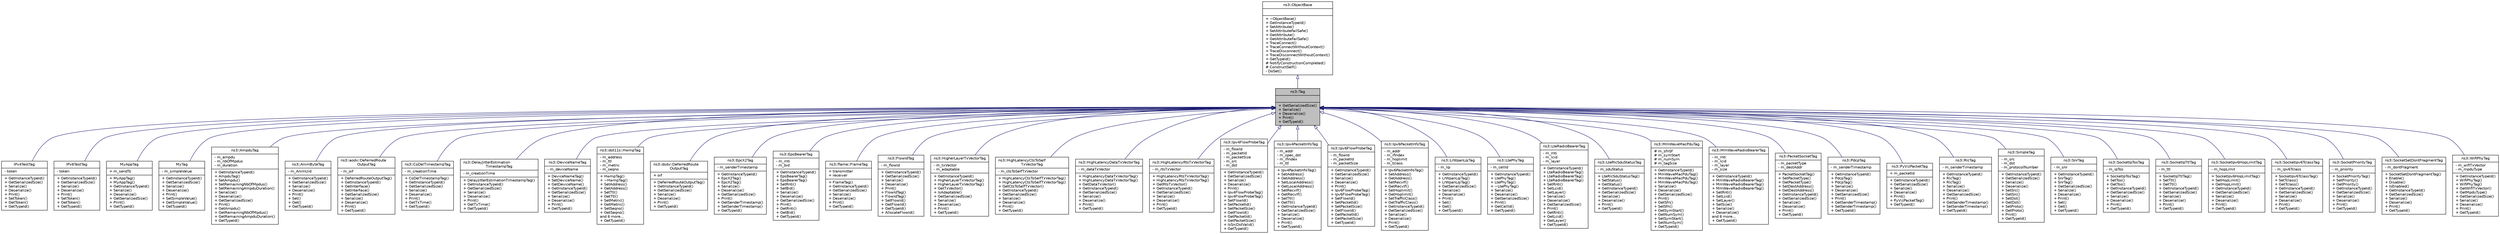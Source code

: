 digraph "ns3::Tag"
{
  edge [fontname="Helvetica",fontsize="10",labelfontname="Helvetica",labelfontsize="10"];
  node [fontname="Helvetica",fontsize="10",shape=record];
  Node1 [label="{ns3::Tag\n||+ GetSerializedSize()\l+ Serialize()\l+ Deserialize()\l+ Print()\l+ GetTypeId()\l}",height=0.2,width=0.4,color="black", fillcolor="grey75", style="filled", fontcolor="black"];
  Node2 -> Node1 [dir="back",color="midnightblue",fontsize="10",style="solid",arrowtail="onormal"];
  Node2 [label="{ns3::ObjectBase\n||+ ~ObjectBase()\l+ GetInstanceTypeId()\l+ SetAttribute()\l+ SetAttributeFailSafe()\l+ GetAttribute()\l+ GetAttributeFailSafe()\l+ TraceConnect()\l+ TraceConnectWithoutContext()\l+ TraceDisconnect()\l+ TraceDisconnectWithoutContext()\l+ GetTypeId()\l# NotifyConstructionCompleted()\l# ConstructSelf()\l- DoSet()\l}",height=0.2,width=0.4,color="black", fillcolor="white", style="filled",URL="$d2/dac/classns3_1_1ObjectBase.html",tooltip="Anchor the ns-3 type and attribute system. "];
  Node1 -> Node3 [dir="back",color="midnightblue",fontsize="10",style="solid",arrowtail="onormal"];
  Node3 [label="{IPv4TestTag\n|- token\l|+ GetInstanceTypeId()\l+ GetSerializedSize()\l+ Serialize()\l+ Deserialize()\l+ Print()\l+ SetToken()\l+ GetToken()\l+ GetTypeId()\l}",height=0.2,width=0.4,color="black", fillcolor="white", style="filled",URL="$d8/da0/classIPv4TestTag.html",tooltip="Tag used in IPv4 Fragmentation Test. "];
  Node1 -> Node4 [dir="back",color="midnightblue",fontsize="10",style="solid",arrowtail="onormal"];
  Node4 [label="{IPv6TestTag\n|- token\l|+ GetInstanceTypeId()\l+ GetSerializedSize()\l+ Serialize()\l+ Deserialize()\l+ Print()\l+ SetToken()\l+ GetToken()\l+ GetTypeId()\l}",height=0.2,width=0.4,color="black", fillcolor="white", style="filled",URL="$d3/d63/classIPv6TestTag.html",tooltip="Tag used in IPv6 Fragmentation Test. "];
  Node1 -> Node5 [dir="back",color="midnightblue",fontsize="10",style="solid",arrowtail="onormal"];
  Node5 [label="{MyAppTag\n|+ m_sendTs\l|+ MyAppTag()\l+ MyAppTag()\l+ GetInstanceTypeId()\l+ Serialize()\l+ Deserialize()\l+ GetSerializedSize()\l+ Print()\l+ GetTypeId()\l}",height=0.2,width=0.4,color="black", fillcolor="white", style="filled",URL="$d9/d22/classMyAppTag.html"];
  Node1 -> Node6 [dir="back",color="midnightblue",fontsize="10",style="solid",arrowtail="onormal"];
  Node6 [label="{MyTag\n|- m_simpleValue\l|+ GetInstanceTypeId()\l+ GetSerializedSize()\l+ Serialize()\l+ Deserialize()\l+ Print()\l+ SetSimpleValue()\l+ GetSimpleValue()\l+ GetTypeId()\l}",height=0.2,width=0.4,color="black", fillcolor="white", style="filled",URL="$d6/d46/classMyTag.html"];
  Node1 -> Node7 [dir="back",color="midnightblue",fontsize="10",style="solid",arrowtail="onormal"];
  Node7 [label="{ns3::AmpduTag\n|- m_ampdu\l- m_nbOfMpdus\l- m_duration\l|+ GetInstanceTypeId()\l+ AmpduTag()\l+ SetAmpdu()\l+ SetRemainingNbOfMpdus()\l+ SetRemainingAmpduDuration()\l+ Serialize()\l+ Deserialize()\l+ GetSerializedSize()\l+ Print()\l+ GetAmpdu()\l+ GetRemainingNbOfMpdus()\l+ GetRemainingAmpduDuration()\l+ GetTypeId()\l}",height=0.2,width=0.4,color="black", fillcolor="white", style="filled",URL="$df/d26/classns3_1_1AmpduTag.html"];
  Node1 -> Node8 [dir="back",color="midnightblue",fontsize="10",style="solid",arrowtail="onormal"];
  Node8 [label="{ns3::AnimByteTag\n|- m_AnimUid\l|+ GetInstanceTypeId()\l+ GetSerializedSize()\l+ Serialize()\l+ Deserialize()\l+ Print()\l+ Set()\l+ Get()\l+ GetTypeId()\l}",height=0.2,width=0.4,color="black", fillcolor="white", style="filled",URL="$de/d1b/classns3_1_1AnimByteTag.html",tooltip="Byte tag using by Anim to uniquely identify packets. "];
  Node1 -> Node9 [dir="back",color="midnightblue",fontsize="10",style="solid",arrowtail="onormal"];
  Node9 [label="{ns3::aodv::DeferredRoute\lOutputTag\n|- m_oif\l|+ DeferredRouteOutputTag()\l+ GetInstanceTypeId()\l+ GetInterface()\l+ SetInterface()\l+ GetSerializedSize()\l+ Serialize()\l+ Deserialize()\l+ Print()\l+ GetTypeId()\l}",height=0.2,width=0.4,color="black", fillcolor="white", style="filled",URL="$d7/d0f/classns3_1_1aodv_1_1DeferredRouteOutputTag.html",tooltip="Tag used by AODV implementation. "];
  Node1 -> Node10 [dir="back",color="midnightblue",fontsize="10",style="solid",arrowtail="onormal"];
  Node10 [label="{ns3::CoDelTimestampTag\n|- m_creationTime\l|+ CoDelTimestampTag()\l+ GetInstanceTypeId()\l+ GetSerializedSize()\l+ Serialize()\l+ Deserialize()\l+ Print()\l+ GetTxTime()\l+ GetTypeId()\l}",height=0.2,width=0.4,color="black", fillcolor="white", style="filled",URL="$d2/d3a/classns3_1_1CoDelTimestampTag.html"];
  Node1 -> Node11 [dir="back",color="midnightblue",fontsize="10",style="solid",arrowtail="onormal"];
  Node11 [label="{ns3::DelayJitterEstimation\lTimestampTag\n|- m_creationTime\l|+ DelayJitterEstimationTimestampTag()\l+ GetInstanceTypeId()\l+ GetSerializedSize()\l+ Serialize()\l+ Deserialize()\l+ Print()\l+ GetTxTime()\l+ GetTypeId()\l}",height=0.2,width=0.4,color="black", fillcolor="white", style="filled",URL="$d4/d6e/classns3_1_1DelayJitterEstimationTimestampTag.html"];
  Node1 -> Node12 [dir="back",color="midnightblue",fontsize="10",style="solid",arrowtail="onormal"];
  Node12 [label="{ns3::DeviceNameTag\n|- m_deviceName\l|+ DeviceNameTag()\l+ SetDeviceName()\l+ GetDeviceName()\l+ GetInstanceTypeId()\l+ GetSerializedSize()\l+ Serialize()\l+ Deserialize()\l+ Print()\l+ GetTypeId()\l}",height=0.2,width=0.4,color="black", fillcolor="white", style="filled",URL="$d1/db6/classns3_1_1DeviceNameTag.html",tooltip="This class implements a tag that carries the ns3 device name from where a packet is coming..."];
  Node1 -> Node13 [dir="back",color="midnightblue",fontsize="10",style="solid",arrowtail="onormal"];
  Node13 [label="{ns3::dot11s::HwmpTag\n|- m_address\l- m_ttl\l- m_metric\l- m_seqno\l|+ HwmpTag()\l+ ~HwmpTag()\l+ SetAddress()\l+ GetAddress()\l+ SetTtl()\l+ GetTtl()\l+ SetMetric()\l+ GetMetric()\l+ SetSeqno()\l+ GetSeqno()\land 6 more...\l+ GetTypeId()\l}",height=0.2,width=0.4,color="black", fillcolor="white", style="filled",URL="$da/d53/classns3_1_1dot11s_1_1HwmpTag.html",tooltip="Hwmp tag implements interaction between HWMP protocol and MeshWifiMac. "];
  Node1 -> Node14 [dir="back",color="midnightblue",fontsize="10",style="solid",arrowtail="onormal"];
  Node14 [label="{ns3::dsdv::DeferredRoute\lOutputTag\n|+ oif\l|+ DeferredRouteOutputTag()\l+ GetInstanceTypeId()\l+ GetSerializedSize()\l+ Serialize()\l+ Deserialize()\l+ Print()\l+ GetTypeId()\l}",height=0.2,width=0.4,color="black", fillcolor="white", style="filled",URL="$da/d5d/structns3_1_1dsdv_1_1DeferredRouteOutputTag.html",tooltip="Tag used by DSDV implementation. "];
  Node1 -> Node15 [dir="back",color="midnightblue",fontsize="10",style="solid",arrowtail="onormal"];
  Node15 [label="{ns3::EpcX2Tag\n|- m_senderTimestamp\l|+ GetInstanceTypeId()\l+ EpcX2Tag()\l+ EpcX2Tag()\l+ Serialize()\l+ Deserialize()\l+ GetSerializedSize()\l+ Print()\l+ GetSenderTimestamp()\l+ SetSenderTimestamp()\l+ GetTypeId()\l}",height=0.2,width=0.4,color="black", fillcolor="white", style="filled",URL="$dd/d2e/classns3_1_1EpcX2Tag.html"];
  Node1 -> Node16 [dir="back",color="midnightblue",fontsize="10",style="solid",arrowtail="onormal"];
  Node16 [label="{ns3::EpsBearerTag\n|- m_rnti\l- m_bid\l|+ GetInstanceTypeId()\l+ EpsBearerTag()\l+ EpsBearerTag()\l+ SetRnti()\l+ SetBid()\l+ Serialize()\l+ Deserialize()\l+ GetSerializedSize()\l+ Print()\l+ GetRnti()\l+ GetBid()\l+ GetTypeId()\l}",height=0.2,width=0.4,color="black", fillcolor="white", style="filled",URL="$d3/d49/classns3_1_1EpsBearerTag.html"];
  Node1 -> Node17 [dir="back",color="midnightblue",fontsize="10",style="solid",arrowtail="onormal"];
  Node17 [label="{ns3::flame::FlameTag\n|+ transmitter\l+ receiver\l|+ FlameTag()\l+ GetInstanceTypeId()\l+ GetSerializedSize()\l+ Serialize()\l+ Deserialize()\l+ Print()\l+ GetTypeId()\l}",height=0.2,width=0.4,color="black", fillcolor="white", style="filled",URL="$d6/d96/classns3_1_1flame_1_1FlameTag.html",tooltip="Transmitter and receiver addresses. "];
  Node1 -> Node18 [dir="back",color="midnightblue",fontsize="10",style="solid",arrowtail="onormal"];
  Node18 [label="{ns3::FlowIdTag\n|- m_flowId\l|+ GetInstanceTypeId()\l+ GetSerializedSize()\l+ Serialize()\l+ Deserialize()\l+ Print()\l+ FlowIdTag()\l+ FlowIdTag()\l+ SetFlowId()\l+ GetFlowId()\l+ GetTypeId()\l+ AllocateFlowId()\l}",height=0.2,width=0.4,color="black", fillcolor="white", style="filled",URL="$d4/ddf/classns3_1_1FlowIdTag.html"];
  Node1 -> Node19 [dir="back",color="midnightblue",fontsize="10",style="solid",arrowtail="onormal"];
  Node19 [label="{ns3::HigherLayerTxVectorTag\n|- m_txVector\l- m_adaptable\l|+ GetInstanceTypeId()\l+ HigherLayerTxVectorTag()\l+ HigherLayerTxVectorTag()\l+ GetTxVector()\l+ IsAdaptable()\l+ GetSerializedSize()\l+ Serialize()\l+ Deserialize()\l+ Print()\l+ GetTypeId()\l}",height=0.2,width=0.4,color="black", fillcolor="white", style="filled",URL="$d5/d3c/classns3_1_1HigherLayerTxVectorTag.html",tooltip="This tag will be used to support higher layer control DataRate and TxPwr_Level for transmission..."];
  Node1 -> Node20 [dir="back",color="midnightblue",fontsize="10",style="solid",arrowtail="onormal"];
  Node20 [label="{ns3::HighLatencyCtsToSelf\lTxVectorTag\n|- m_ctsToSelfTxVector\l|+ HighLatencyCtsToSelfTxVectorTag()\l+ HighLatencyCtsToSelfTxVectorTag()\l+ GetCtsToSelfTxVector()\l+ GetInstanceTypeId()\l+ GetSerializedSize()\l+ Serialize()\l+ Deserialize()\l+ Print()\l+ GetTypeId()\l}",height=0.2,width=0.4,color="black", fillcolor="white", style="filled",URL="$d4/d8f/classns3_1_1HighLatencyCtsToSelfTxVectorTag.html"];
  Node1 -> Node21 [dir="back",color="midnightblue",fontsize="10",style="solid",arrowtail="onormal"];
  Node21 [label="{ns3::HighLatencyDataTxVectorTag\n|- m_dataTxVector\l|+ HighLatencyDataTxVectorTag()\l+ HighLatencyDataTxVectorTag()\l+ GetDataTxVector()\l+ GetInstanceTypeId()\l+ GetSerializedSize()\l+ Serialize()\l+ Deserialize()\l+ Print()\l+ GetTypeId()\l}",height=0.2,width=0.4,color="black", fillcolor="white", style="filled",URL="$db/dd4/classns3_1_1HighLatencyDataTxVectorTag.html"];
  Node1 -> Node22 [dir="back",color="midnightblue",fontsize="10",style="solid",arrowtail="onormal"];
  Node22 [label="{ns3::HighLatencyRtsTxVectorTag\n|- m_rtsTxVector\l|+ HighLatencyRtsTxVectorTag()\l+ HighLatencyRtsTxVectorTag()\l+ GetRtsTxVector()\l+ GetInstanceTypeId()\l+ GetSerializedSize()\l+ Serialize()\l+ Deserialize()\l+ Print()\l+ GetTypeId()\l}",height=0.2,width=0.4,color="black", fillcolor="white", style="filled",URL="$dd/da6/classns3_1_1HighLatencyRtsTxVectorTag.html"];
  Node1 -> Node23 [dir="back",color="midnightblue",fontsize="10",style="solid",arrowtail="onormal"];
  Node23 [label="{ns3::Ipv4FlowProbeTag\n|- m_flowId\l- m_packetId\l- m_packetSize\l- m_src\l- m_dst\l|+ GetInstanceTypeId()\l+ GetSerializedSize()\l+ Serialize()\l+ Deserialize()\l+ Print()\l+ Ipv4FlowProbeTag()\l+ Ipv4FlowProbeTag()\l+ SetFlowId()\l+ SetPacketId()\l+ SetPacketSize()\l+ GetFlowId()\l+ GetPacketId()\l+ GetPacketSize()\l+ IsSrcDstValid()\l+ GetTypeId()\l}",height=0.2,width=0.4,color="black", fillcolor="white", style="filled",URL="$d4/dfc/classns3_1_1Ipv4FlowProbeTag.html",tooltip="Tag used to allow a fast identification of the packet. "];
  Node1 -> Node24 [dir="back",color="midnightblue",fontsize="10",style="solid",arrowtail="onormal"];
  Node24 [label="{ns3::Ipv4PacketInfoTag\n|- m_addr\l- m_spec_dst\l- m_ifindex\l- m_ttl\l|+ Ipv4PacketInfoTag()\l+ SetAddress()\l+ GetAddress()\l+ SetLocalAddress()\l+ GetLocalAddress()\l+ SetRecvIf()\l+ GetRecvIf()\l+ SetTtl()\l+ GetTtl()\l+ GetInstanceTypeId()\l+ GetSerializedSize()\l+ Serialize()\l+ Deserialize()\l+ Print()\l+ GetTypeId()\l}",height=0.2,width=0.4,color="black", fillcolor="white", style="filled",URL="$db/dfe/classns3_1_1Ipv4PacketInfoTag.html",tooltip="This class implements Linux struct pktinfo in order to deliver ancillary information to the socket in..."];
  Node1 -> Node25 [dir="back",color="midnightblue",fontsize="10",style="solid",arrowtail="onormal"];
  Node25 [label="{ns3::Ipv6FlowProbeTag\n|- m_flowId\l- m_packetId\l- m_packetSize\l|+ GetInstanceTypeId()\l+ GetSerializedSize()\l+ Serialize()\l+ Deserialize()\l+ Print()\l+ Ipv6FlowProbeTag()\l+ Ipv6FlowProbeTag()\l+ SetFlowId()\l+ SetPacketId()\l+ SetPacketSize()\l+ GetFlowId()\l+ GetPacketId()\l+ GetPacketSize()\l+ GetTypeId()\l}",height=0.2,width=0.4,color="black", fillcolor="white", style="filled",URL="$d8/d24/classns3_1_1Ipv6FlowProbeTag.html",tooltip="Tag used to allow a fast identification of the packet. "];
  Node1 -> Node26 [dir="back",color="midnightblue",fontsize="10",style="solid",arrowtail="onormal"];
  Node26 [label="{ns3::Ipv6PacketInfoTag\n|- m_addr\l- m_ifindex\l- m_hoplimit\l- m_tclass\l|+ Ipv6PacketInfoTag()\l+ SetAddress()\l+ GetAddress()\l+ SetRecvIf()\l+ GetRecvIf()\l+ SetHoplimit()\l+ GetHoplimit()\l+ SetTrafficClass()\l+ GetTrafficClass()\l+ GetInstanceTypeId()\l+ GetSerializedSize()\l+ Serialize()\l+ Deserialize()\l+ Print()\l+ GetTypeId()\l}",height=0.2,width=0.4,color="black", fillcolor="white", style="filled",URL="$d5/d5f/classns3_1_1Ipv6PacketInfoTag.html",tooltip="This class implements a tag that carries socket ancillary data to the socket interface. This is used like socket option of IP_PKTINFO/IPV6_PKTINFO in {3542}. "];
  Node1 -> Node27 [dir="back",color="midnightblue",fontsize="10",style="solid",arrowtail="onormal"];
  Node27 [label="{ns3::LrWpanLqiTag\n|- m_lqi\l|+ GetInstanceTypeId()\l+ LrWpanLqiTag()\l+ LrWpanLqiTag()\l+ GetSerializedSize()\l+ Serialize()\l+ Deserialize()\l+ Print()\l+ Set()\l+ Get()\l+ GetTypeId()\l}",height=0.2,width=0.4,color="black", fillcolor="white", style="filled",URL="$db/d60/classns3_1_1LrWpanLqiTag.html"];
  Node1 -> Node28 [dir="back",color="midnightblue",fontsize="10",style="solid",arrowtail="onormal"];
  Node28 [label="{ns3::LtePhyTag\n|- m_cellId\l|+ GetInstanceTypeId()\l+ LtePhyTag()\l+ LtePhyTag()\l+ ~LtePhyTag()\l+ Serialize()\l+ Deserialize()\l+ GetSerializedSize()\l+ Print()\l+ GetCellId()\l+ GetTypeId()\l}",height=0.2,width=0.4,color="black", fillcolor="white", style="filled",URL="$d1/d19/classns3_1_1LtePhyTag.html"];
  Node1 -> Node29 [dir="back",color="midnightblue",fontsize="10",style="solid",arrowtail="onormal"];
  Node29 [label="{ns3::LteRadioBearerTag\n|- m_rnti\l- m_lcid\l- m_layer\l|+ GetInstanceTypeId()\l+ LteRadioBearerTag()\l+ LteRadioBearerTag()\l+ LteRadioBearerTag()\l+ SetRnti()\l+ SetLcid()\l+ SetLayer()\l+ Serialize()\l+ Deserialize()\l+ GetSerializedSize()\l+ Print()\l+ GetRnti()\l+ GetLcid()\l+ GetLayer()\l+ GetTypeId()\l}",height=0.2,width=0.4,color="black", fillcolor="white", style="filled",URL="$df/d42/classns3_1_1LteRadioBearerTag.html"];
  Node1 -> Node30 [dir="back",color="midnightblue",fontsize="10",style="solid",arrowtail="onormal"];
  Node30 [label="{ns3::LteRlcSduStatusTag\n|- m_sduStatus\l|+ LteRlcSduStatusTag()\l+ SetStatus()\l+ GetStatus()\l+ GetInstanceTypeId()\l+ GetSerializedSize()\l+ Serialize()\l+ Deserialize()\l+ Print()\l+ GetTypeId()\l}",height=0.2,width=0.4,color="black", fillcolor="white", style="filled",URL="$dd/d4a/classns3_1_1LteRlcSduStatusTag.html",tooltip="This class implements a tag that carries the status of a RLC SDU for the fragmentation process Status..."];
  Node1 -> Node31 [dir="back",color="midnightblue",fontsize="10",style="solid",arrowtail="onormal"];
  Node31 [label="{ns3::MmWaveMacPduTag\n|# m_sfnSf\l# m_symStart\l# m_numSym\l# m_tagSize\l|+ GetInstanceTypeId()\l+ MmWaveMacPduTag()\l+ MmWaveMacPduTag()\l+ MmWaveMacPduTag()\l+ Serialize()\l+ Deserialize()\l+ GetSerializedSize()\l+ Print()\l+ GetSfn()\l+ SetSfn()\l+ GetSymStart()\l+ GetNumSym()\l+ SetSymStart()\l+ SetNumSym()\l+ GetTypeId()\l}",height=0.2,width=0.4,color="black", fillcolor="white", style="filled",URL="$d6/d53/classns3_1_1MmWaveMacPduTag.html"];
  Node1 -> Node32 [dir="back",color="midnightblue",fontsize="10",style="solid",arrowtail="onormal"];
  Node32 [label="{ns3::MmWaveRadioBearerTag\n|- m_rnti\l- m_lcid\l- m_layer\l- m_size\l|+ GetInstanceTypeId()\l+ MmWaveRadioBearerTag()\l+ MmWaveRadioBearerTag()\l+ MmWaveRadioBearerTag()\l+ SetRnti()\l+ SetLcid()\l+ SetLayer()\l+ SetSize()\l+ Serialize()\l+ Deserialize()\land 6 more...\l+ GetTypeId()\l}",height=0.2,width=0.4,color="black", fillcolor="white", style="filled",URL="$de/dbf/classns3_1_1MmWaveRadioBearerTag.html"];
  Node1 -> Node33 [dir="back",color="midnightblue",fontsize="10",style="solid",arrowtail="onormal"];
  Node33 [label="{ns3::PacketSocketTag\n|- m_packetType\l- m_destAddr\l|+ PacketSocketTag()\l+ SetPacketType()\l+ GetPacketType()\l+ SetDestAddress()\l+ GetDestAddress()\l+ GetInstanceTypeId()\l+ GetSerializedSize()\l+ Serialize()\l+ Deserialize()\l+ Print()\l+ GetTypeId()\l}",height=0.2,width=0.4,color="black", fillcolor="white", style="filled",URL="$d7/de4/classns3_1_1PacketSocketTag.html",tooltip="This class implements a tag that carries the dest address of a packet and the packet type..."];
  Node1 -> Node34 [dir="back",color="midnightblue",fontsize="10",style="solid",arrowtail="onormal"];
  Node34 [label="{ns3::PdcpTag\n|- m_senderTimestamp\l|+ GetInstanceTypeId()\l+ PdcpTag()\l+ PdcpTag()\l+ Serialize()\l+ Deserialize()\l+ GetSerializedSize()\l+ Print()\l+ GetSenderTimestamp()\l+ SetSenderTimestamp()\l+ GetTypeId()\l}",height=0.2,width=0.4,color="black", fillcolor="white", style="filled",URL="$d9/d0f/classns3_1_1PdcpTag.html"];
  Node1 -> Node35 [dir="back",color="midnightblue",fontsize="10",style="solid",arrowtail="onormal"];
  Node35 [label="{ns3::PyVizPacketTag\n|+ m_packetId\l|+ GetInstanceTypeId()\l+ GetSerializedSize()\l+ Serialize()\l+ Deserialize()\l+ Print()\l+ PyVizPacketTag()\l+ GetTypeId()\l}",height=0.2,width=0.4,color="black", fillcolor="white", style="filled",URL="$d2/d8e/structns3_1_1PyVizPacketTag.html"];
  Node1 -> Node36 [dir="back",color="midnightblue",fontsize="10",style="solid",arrowtail="onormal"];
  Node36 [label="{ns3::RlcTag\n|- m_senderTimestamp\l|+ GetInstanceTypeId()\l+ RlcTag()\l+ RlcTag()\l+ Serialize()\l+ Deserialize()\l+ GetSerializedSize()\l+ Print()\l+ GetSenderTimestamp()\l+ SetSenderTimestamp()\l+ GetTypeId()\l}",height=0.2,width=0.4,color="black", fillcolor="white", style="filled",URL="$df/d79/classns3_1_1RlcTag.html"];
  Node1 -> Node37 [dir="back",color="midnightblue",fontsize="10",style="solid",arrowtail="onormal"];
  Node37 [label="{ns3::SimpleTag\n|- m_src\l- m_dst\l- m_protocolNumber\l|+ GetInstanceTypeId()\l+ GetSerializedSize()\l+ Serialize()\l+ Deserialize()\l+ SetSrc()\l+ GetSrc()\l+ SetDst()\l+ GetDst()\l+ SetProto()\l+ GetProto()\l+ Print()\l+ GetTypeId()\l}",height=0.2,width=0.4,color="black", fillcolor="white", style="filled",URL="$d5/d8a/classns3_1_1SimpleTag.html",tooltip="SimpleNetDevice tag to store source, destination and protocol of each packet. "];
  Node1 -> Node38 [dir="back",color="midnightblue",fontsize="10",style="solid",arrowtail="onormal"];
  Node38 [label="{ns3::SnrTag\n|- m_snr\l|+ GetInstanceTypeId()\l+ SnrTag()\l+ SnrTag()\l+ GetSerializedSize()\l+ Serialize()\l+ Deserialize()\l+ Print()\l+ Set()\l+ Get()\l+ GetTypeId()\l}",height=0.2,width=0.4,color="black", fillcolor="white", style="filled",URL="$d3/d10/classns3_1_1SnrTag.html"];
  Node1 -> Node39 [dir="back",color="midnightblue",fontsize="10",style="solid",arrowtail="onormal"];
  Node39 [label="{ns3::SocketIpTosTag\n|- m_ipTos\l|+ SocketIpTosTag()\l+ SetTos()\l+ GetTos()\l+ GetInstanceTypeId()\l+ GetSerializedSize()\l+ Serialize()\l+ Deserialize()\l+ Print()\l+ GetTypeId()\l}",height=0.2,width=0.4,color="black", fillcolor="white", style="filled",URL="$dd/dfb/classns3_1_1SocketIpTosTag.html",tooltip="indicates whether the socket has IP_TOS set. This tag is for IPv4 socket. "];
  Node1 -> Node40 [dir="back",color="midnightblue",fontsize="10",style="solid",arrowtail="onormal"];
  Node40 [label="{ns3::SocketIpTtlTag\n|- m_ttl\l|+ SocketIpTtlTag()\l+ SetTtl()\l+ GetTtl()\l+ GetInstanceTypeId()\l+ GetSerializedSize()\l+ Serialize()\l+ Deserialize()\l+ Print()\l+ GetTypeId()\l}",height=0.2,width=0.4,color="black", fillcolor="white", style="filled",URL="$df/db8/classns3_1_1SocketIpTtlTag.html",tooltip="This class implements a tag that carries the socket-specific TTL of a packet to the IP layer..."];
  Node1 -> Node41 [dir="back",color="midnightblue",fontsize="10",style="solid",arrowtail="onormal"];
  Node41 [label="{ns3::SocketIpv6HopLimitTag\n|- m_hopLimit\l|+ SocketIpv6HopLimitTag()\l+ SetHopLimit()\l+ GetHopLimit()\l+ GetInstanceTypeId()\l+ GetSerializedSize()\l+ Serialize()\l+ Deserialize()\l+ Print()\l+ GetTypeId()\l}",height=0.2,width=0.4,color="black", fillcolor="white", style="filled",URL="$d4/d48/classns3_1_1SocketIpv6HopLimitTag.html",tooltip="This class implements a tag that carries the socket-specific HOPLIMIT of a packet to the IPv6 layer..."];
  Node1 -> Node42 [dir="back",color="midnightblue",fontsize="10",style="solid",arrowtail="onormal"];
  Node42 [label="{ns3::SocketIpv6TclassTag\n|- m_ipv6Tclass\l|+ SocketIpv6TclassTag()\l+ SetTclass()\l+ GetTclass()\l+ GetInstanceTypeId()\l+ GetSerializedSize()\l+ Serialize()\l+ Deserialize()\l+ Print()\l+ GetTypeId()\l}",height=0.2,width=0.4,color="black", fillcolor="white", style="filled",URL="$d0/dbf/classns3_1_1SocketIpv6TclassTag.html",tooltip="indicates whether the socket has IPV6_TCLASS set. This tag is for IPv6 socket. "];
  Node1 -> Node43 [dir="back",color="midnightblue",fontsize="10",style="solid",arrowtail="onormal"];
  Node43 [label="{ns3::SocketPriorityTag\n|- m_priority\l|+ SocketPriorityTag()\l+ SetPriority()\l+ GetPriority()\l+ GetInstanceTypeId()\l+ GetSerializedSize()\l+ Serialize()\l+ Deserialize()\l+ Print()\l+ GetTypeId()\l}",height=0.2,width=0.4,color="black", fillcolor="white", style="filled",URL="$da/d3d/classns3_1_1SocketPriorityTag.html",tooltip="indicates whether the socket has a priority set. "];
  Node1 -> Node44 [dir="back",color="midnightblue",fontsize="10",style="solid",arrowtail="onormal"];
  Node44 [label="{ns3::SocketSetDontFragmentTag\n|- m_dontFragment\l|+ SocketSetDontFragmentTag()\l+ Enable()\l+ Disable()\l+ IsEnabled()\l+ GetInstanceTypeId()\l+ GetSerializedSize()\l+ Serialize()\l+ Deserialize()\l+ Print()\l+ GetTypeId()\l}",height=0.2,width=0.4,color="black", fillcolor="white", style="filled",URL="$d1/dc5/classns3_1_1SocketSetDontFragmentTag.html",tooltip="indicates whether packets should be sent out with the DF (Don&#39;t Fragment) flag set. "];
  Node1 -> Node45 [dir="back",color="midnightblue",fontsize="10",style="solid",arrowtail="onormal"];
  Node45 [label="{ns3::WifiPhyTag\n|- m_wifiTxVector\l- m_mpduType\l|+ GetInstanceTypeId()\l+ WifiPhyTag()\l+ WifiPhyTag()\l+ GetWifiTxVector()\l+ GetMpduType()\l+ GetSerializedSize()\l+ Serialize()\l+ Deserialize()\l+ Print()\l+ GetTypeId()\l}",height=0.2,width=0.4,color="black", fillcolor="white", style="filled",URL="$d7/d6f/classns3_1_1WifiPhyTag.html"];
}

